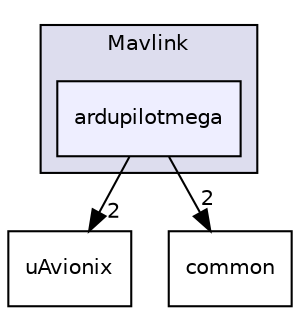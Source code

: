 digraph "Mavlink/ardupilotmega" {
  compound=true
  node [ fontsize="10", fontname="Helvetica"];
  edge [ labelfontsize="10", labelfontname="Helvetica"];
  subgraph clusterdir_c1a4da077515c6906d4cf31a479036ae {
    graph [ bgcolor="#ddddee", pencolor="black", label="Mavlink" fontname="Helvetica", fontsize="10", URL="dir_c1a4da077515c6906d4cf31a479036ae.html"]
  dir_83fc68f116d5d7b432bced6cbed0192e [shape=box, label="ardupilotmega", style="filled", fillcolor="#eeeeff", pencolor="black", URL="dir_83fc68f116d5d7b432bced6cbed0192e.html"];
  }
  dir_bcd2bb1aa02f875b186a4aa98bbb035f [shape=box label="uAvionix" URL="dir_bcd2bb1aa02f875b186a4aa98bbb035f.html"];
  dir_4c057851c48f94592cfeafad14b1565d [shape=box label="common" URL="dir_4c057851c48f94592cfeafad14b1565d.html"];
  dir_83fc68f116d5d7b432bced6cbed0192e->dir_bcd2bb1aa02f875b186a4aa98bbb035f [headlabel="2", labeldistance=1.5 headhref="dir_000001_000009.html"];
  dir_83fc68f116d5d7b432bced6cbed0192e->dir_4c057851c48f94592cfeafad14b1565d [headlabel="2", labeldistance=1.5 headhref="dir_000001_000004.html"];
}
